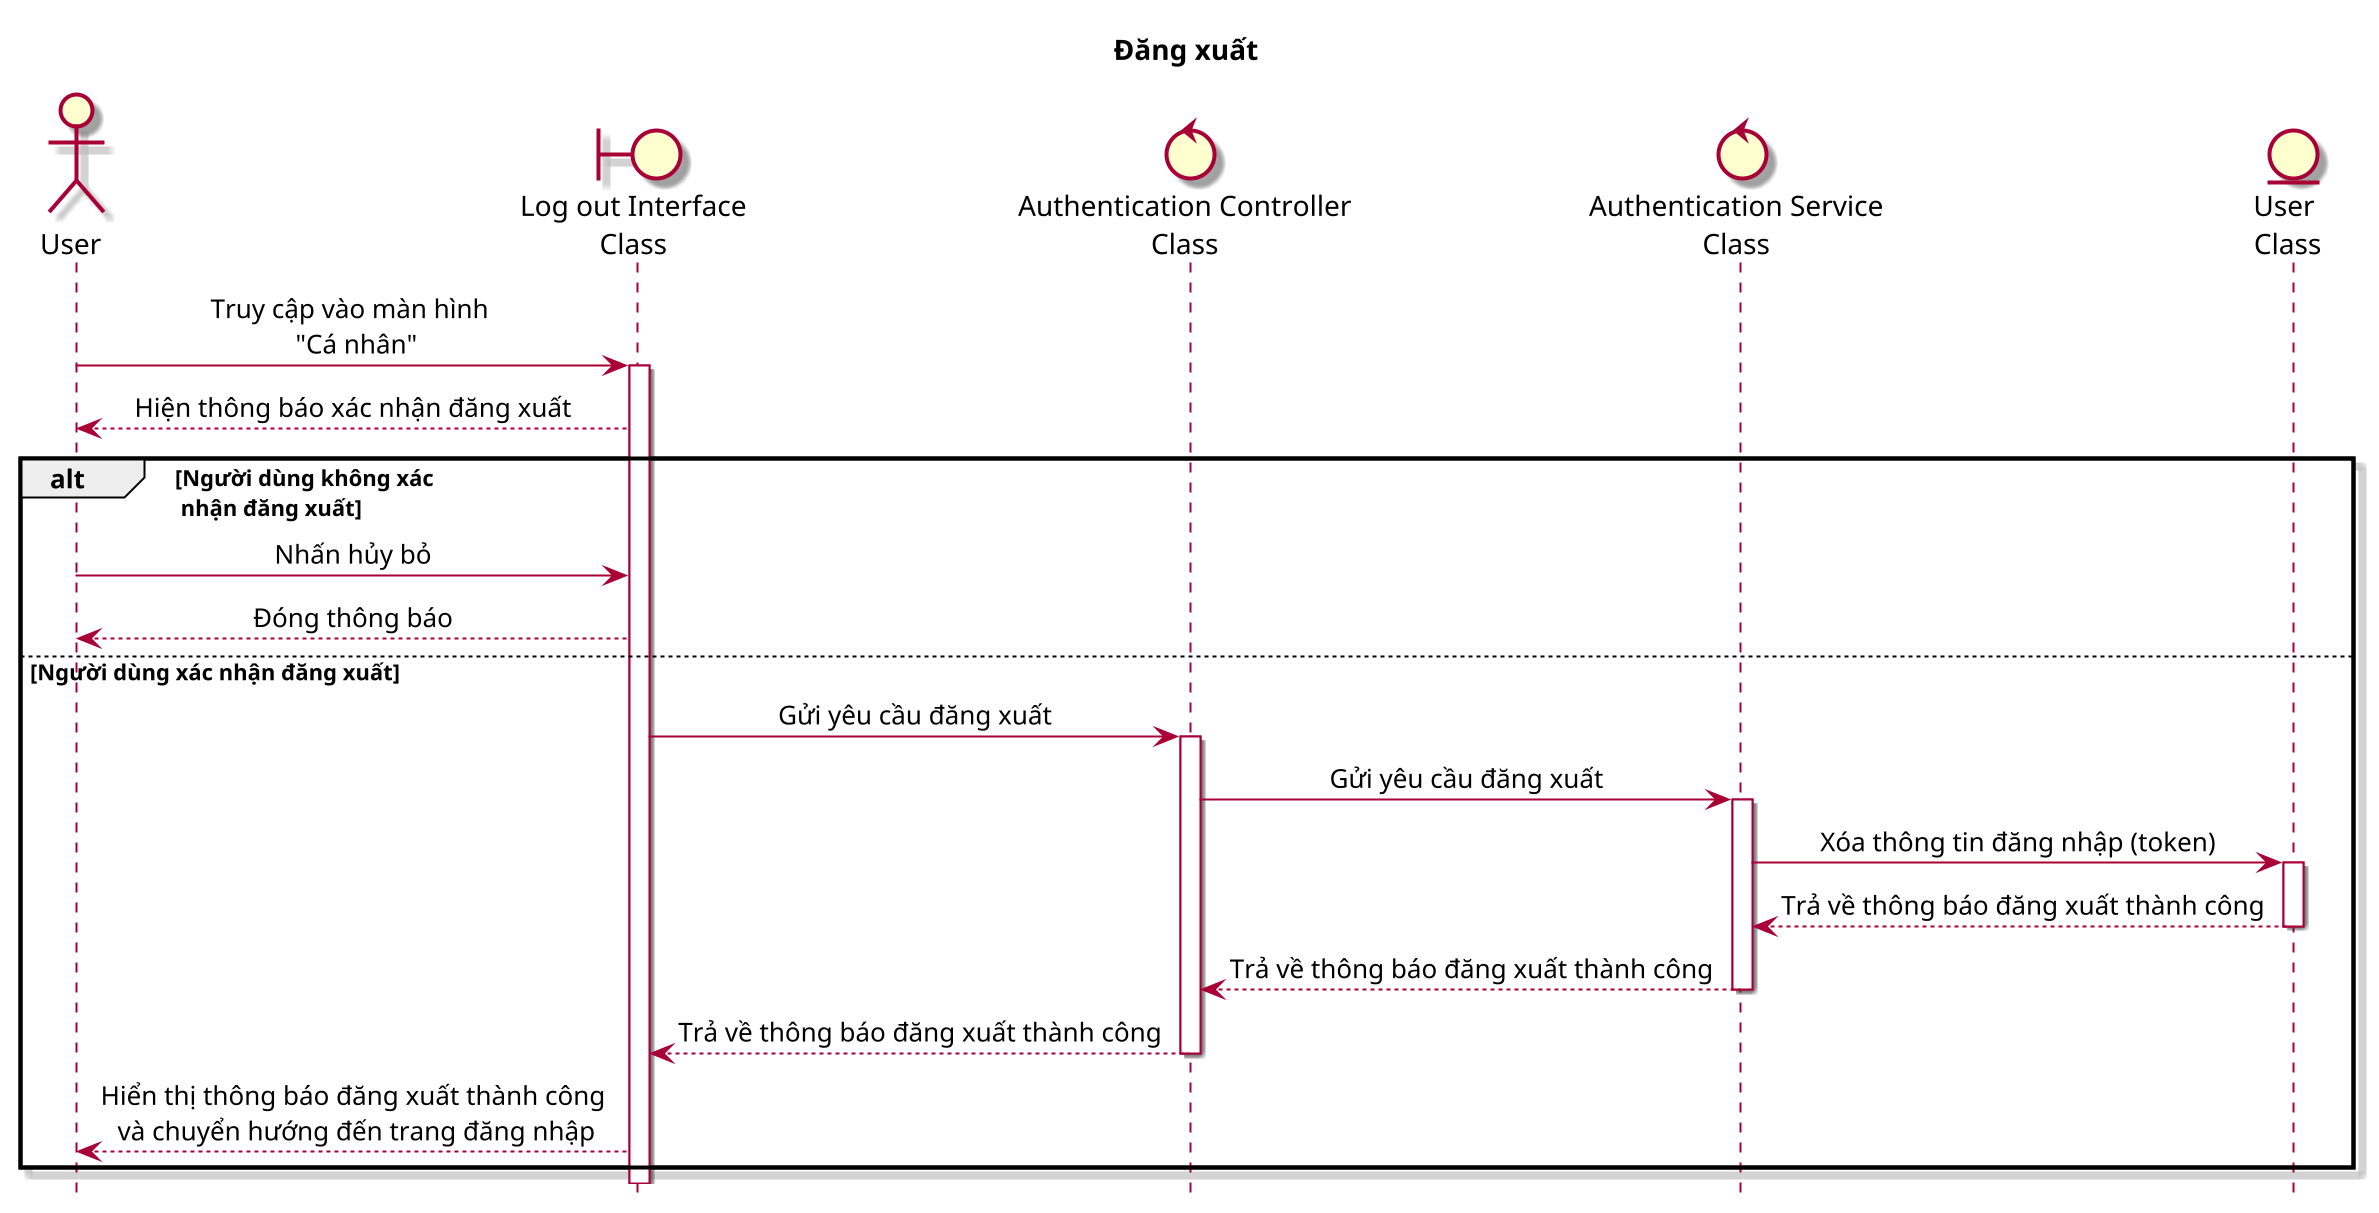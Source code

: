 @startuml SEQ06_Logout

    title: Đăng xuất

    skin rose
    scale 2
    skinparam sequenceMessageAlign center
    hide footbox

    actor "User" as user
    boundary "Log out Interface\nClass" as ui
    control "Authentication Controller\nClass" as ctr
    control "Authentication Service\nClass" as sv
    entity "User \nClass" as ent

    user -> ui: Truy cập vào màn hình \n "Cá nhân"
    ui ++
    ui --> user: Hiện thông báo xác nhận đăng xuất
    alt Người dùng không xác \n nhận đăng xuất
        user -> ui: Nhấn hủy bỏ
        ui --> user: Đóng thông báo
    else Người dùng xác nhận đăng xuất
        ui -> ctr: Gửi yêu cầu đăng xuất
        ctr ++
        ctr -> sv: Gửi yêu cầu đăng xuất
        sv ++
        sv -> ent: Xóa thông tin đăng nhập (token)
        ent ++
        ent --> sv: Trả về thông báo đăng xuất thành công
        ent --
        sv --> ctr: Trả về thông báo đăng xuất thành công
        sv --
        ctr --> ui: Trả về thông báo đăng xuất thành công
        ctr--
        ui --> user: Hiển thị thông báo đăng xuất thành công\n và chuyển hướng đến trang đăng nhập
    end
@enduml